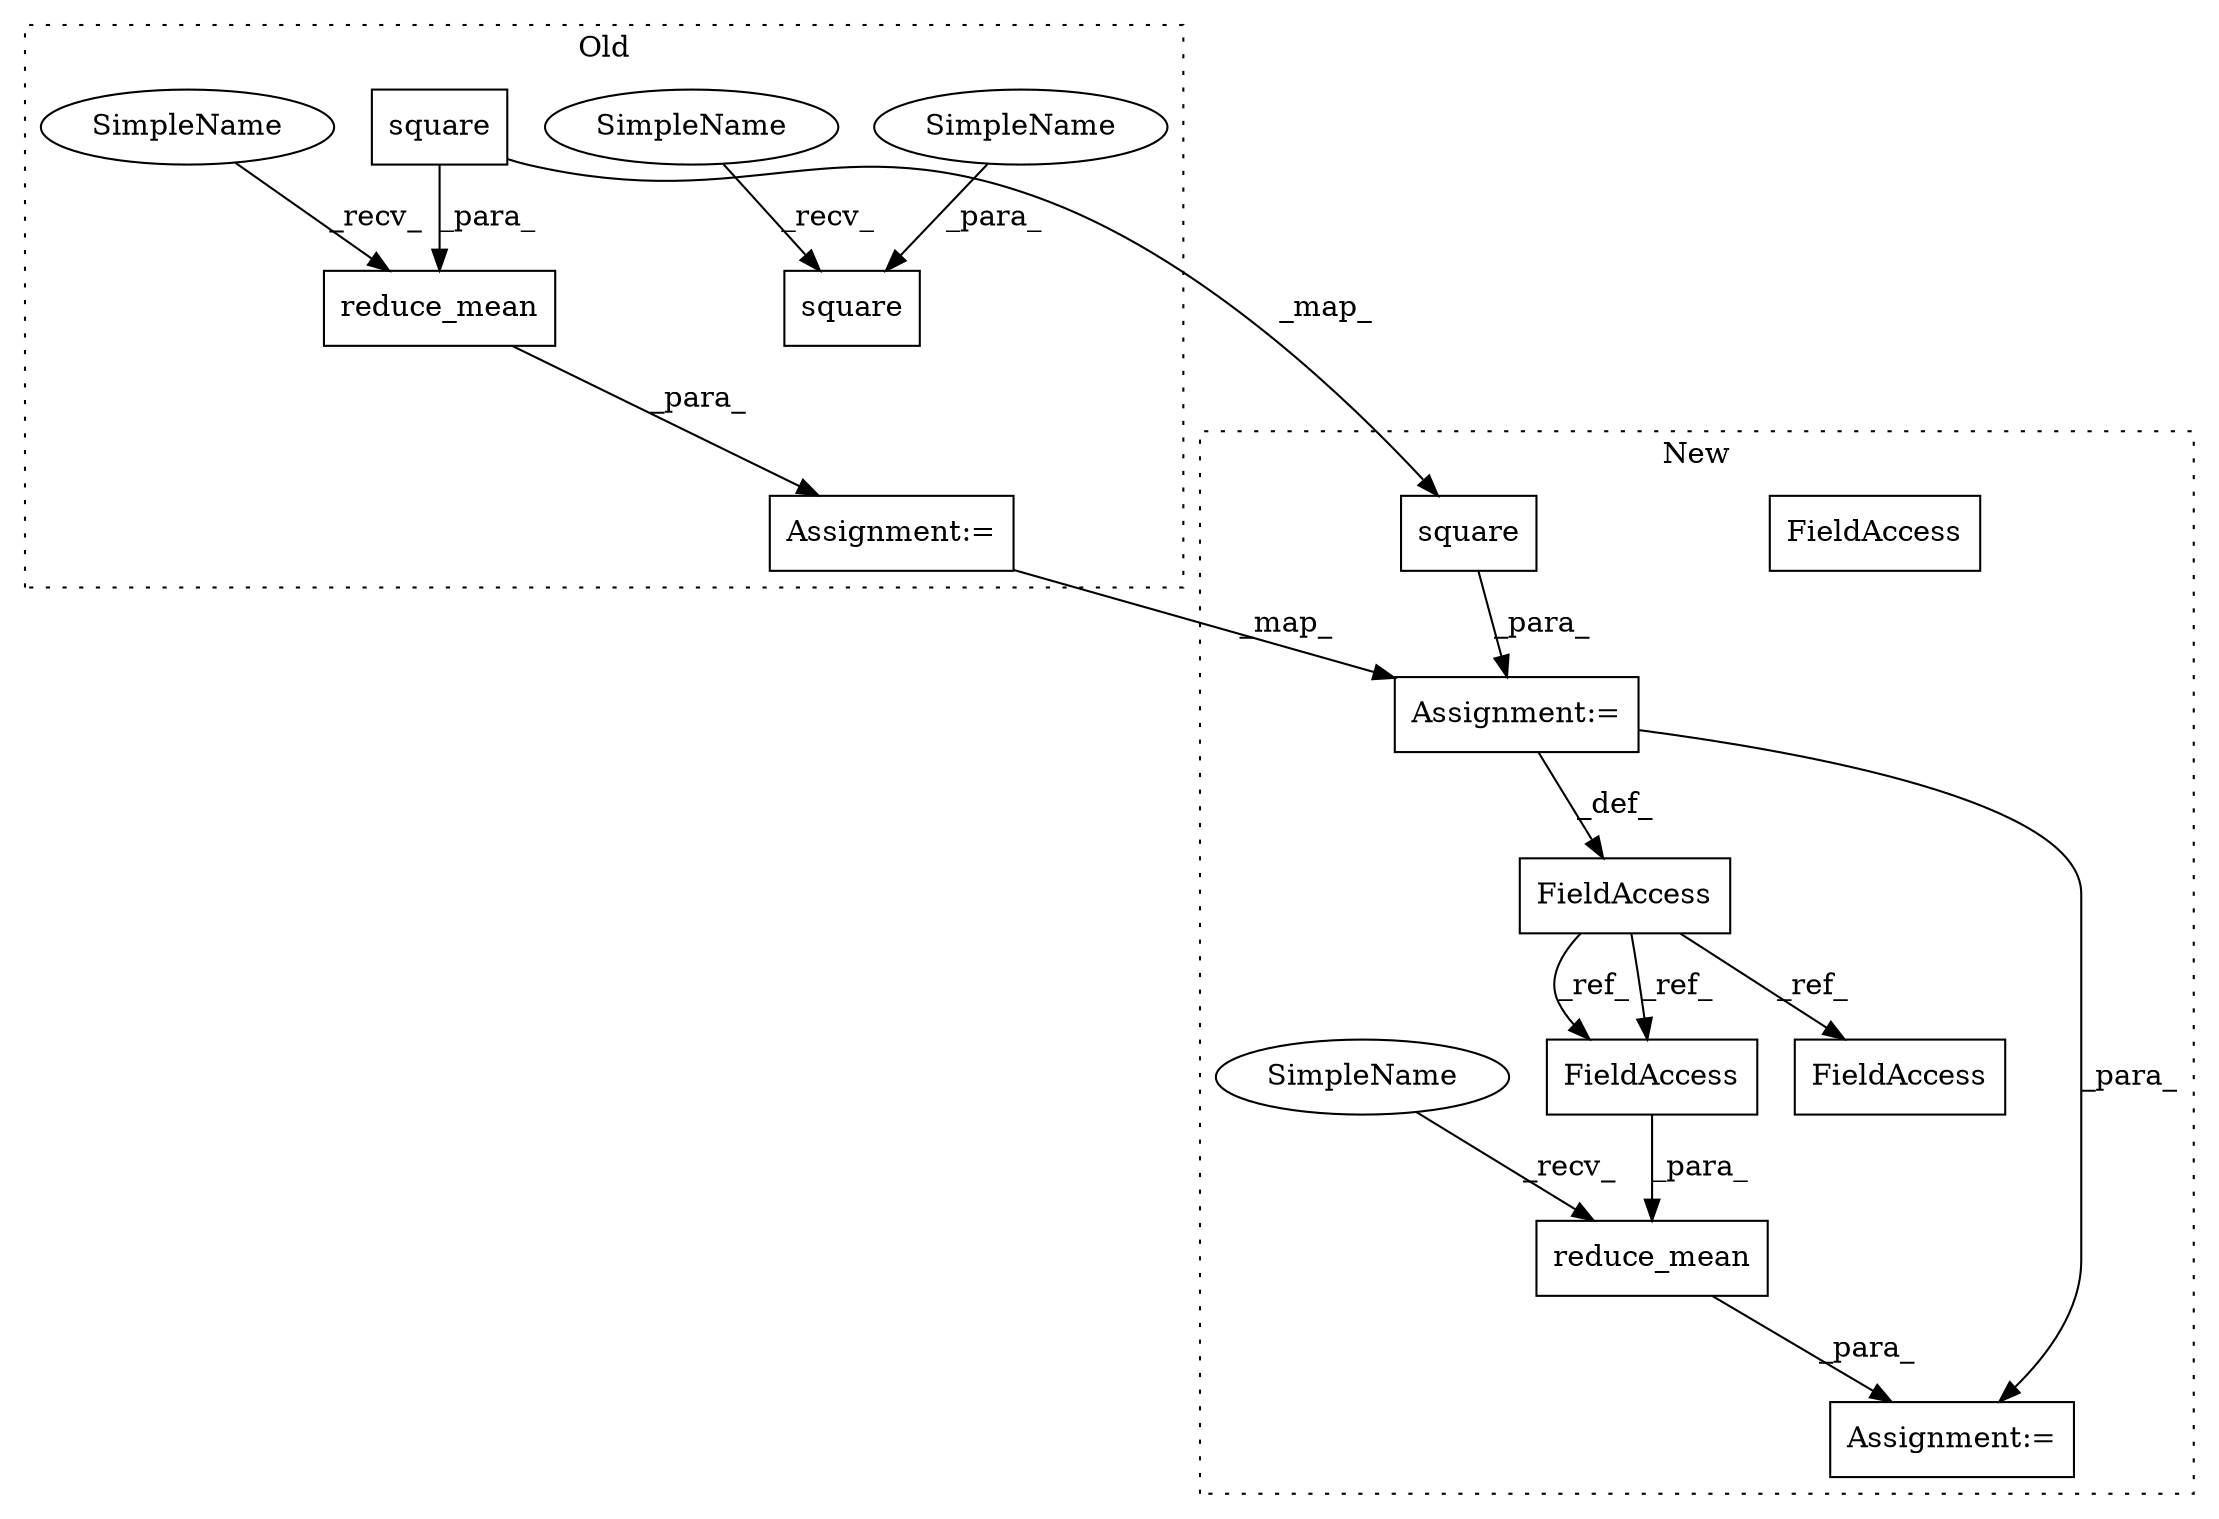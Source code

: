 digraph G {
subgraph cluster0 {
1 [label="square" a="32" s="4956,4968" l="7,1" shape="box"];
5 [label="reduce_mean" a="32" s="5113,5149" l="12,1" shape="box"];
8 [label="square" a="32" s="5136,5148" l="7,1" shape="box"];
11 [label="Assignment:=" a="7" s="5101" l="1" shape="box"];
12 [label="SimpleName" a="42" s="4963" l="5" shape="ellipse"];
13 [label="SimpleName" a="42" s="4945" l="10" shape="ellipse"];
14 [label="SimpleName" a="42" s="5102" l="10" shape="ellipse"];
label = "Old";
style="dotted";
}
subgraph cluster1 {
2 [label="reduce_mean" a="32" s="5090,5124" l="12,1" shape="box"];
3 [label="Assignment:=" a="7" s="5078" l="1" shape="box"];
4 [label="FieldAccess" a="22" s="4742" l="22" shape="box"];
6 [label="FieldAccess" a="22" s="4924" l="22" shape="box"];
7 [label="FieldAccess" a="22" s="5102" l="22" shape="box"];
9 [label="square" a="32" s="4776,4788" l="7,1" shape="box"];
10 [label="Assignment:=" a="7" s="4764" l="1" shape="box"];
15 [label="SimpleName" a="42" s="5079" l="10" shape="ellipse"];
16 [label="FieldAccess" a="22" s="5102" l="22" shape="box"];
label = "New";
style="dotted";
}
2 -> 3 [label="_para_"];
4 -> 16 [label="_ref_"];
4 -> 16 [label="_ref_"];
4 -> 6 [label="_ref_"];
5 -> 11 [label="_para_"];
8 -> 9 [label="_map_"];
8 -> 5 [label="_para_"];
9 -> 10 [label="_para_"];
10 -> 4 [label="_def_"];
10 -> 3 [label="_para_"];
11 -> 10 [label="_map_"];
12 -> 1 [label="_para_"];
13 -> 1 [label="_recv_"];
14 -> 5 [label="_recv_"];
15 -> 2 [label="_recv_"];
16 -> 2 [label="_para_"];
}